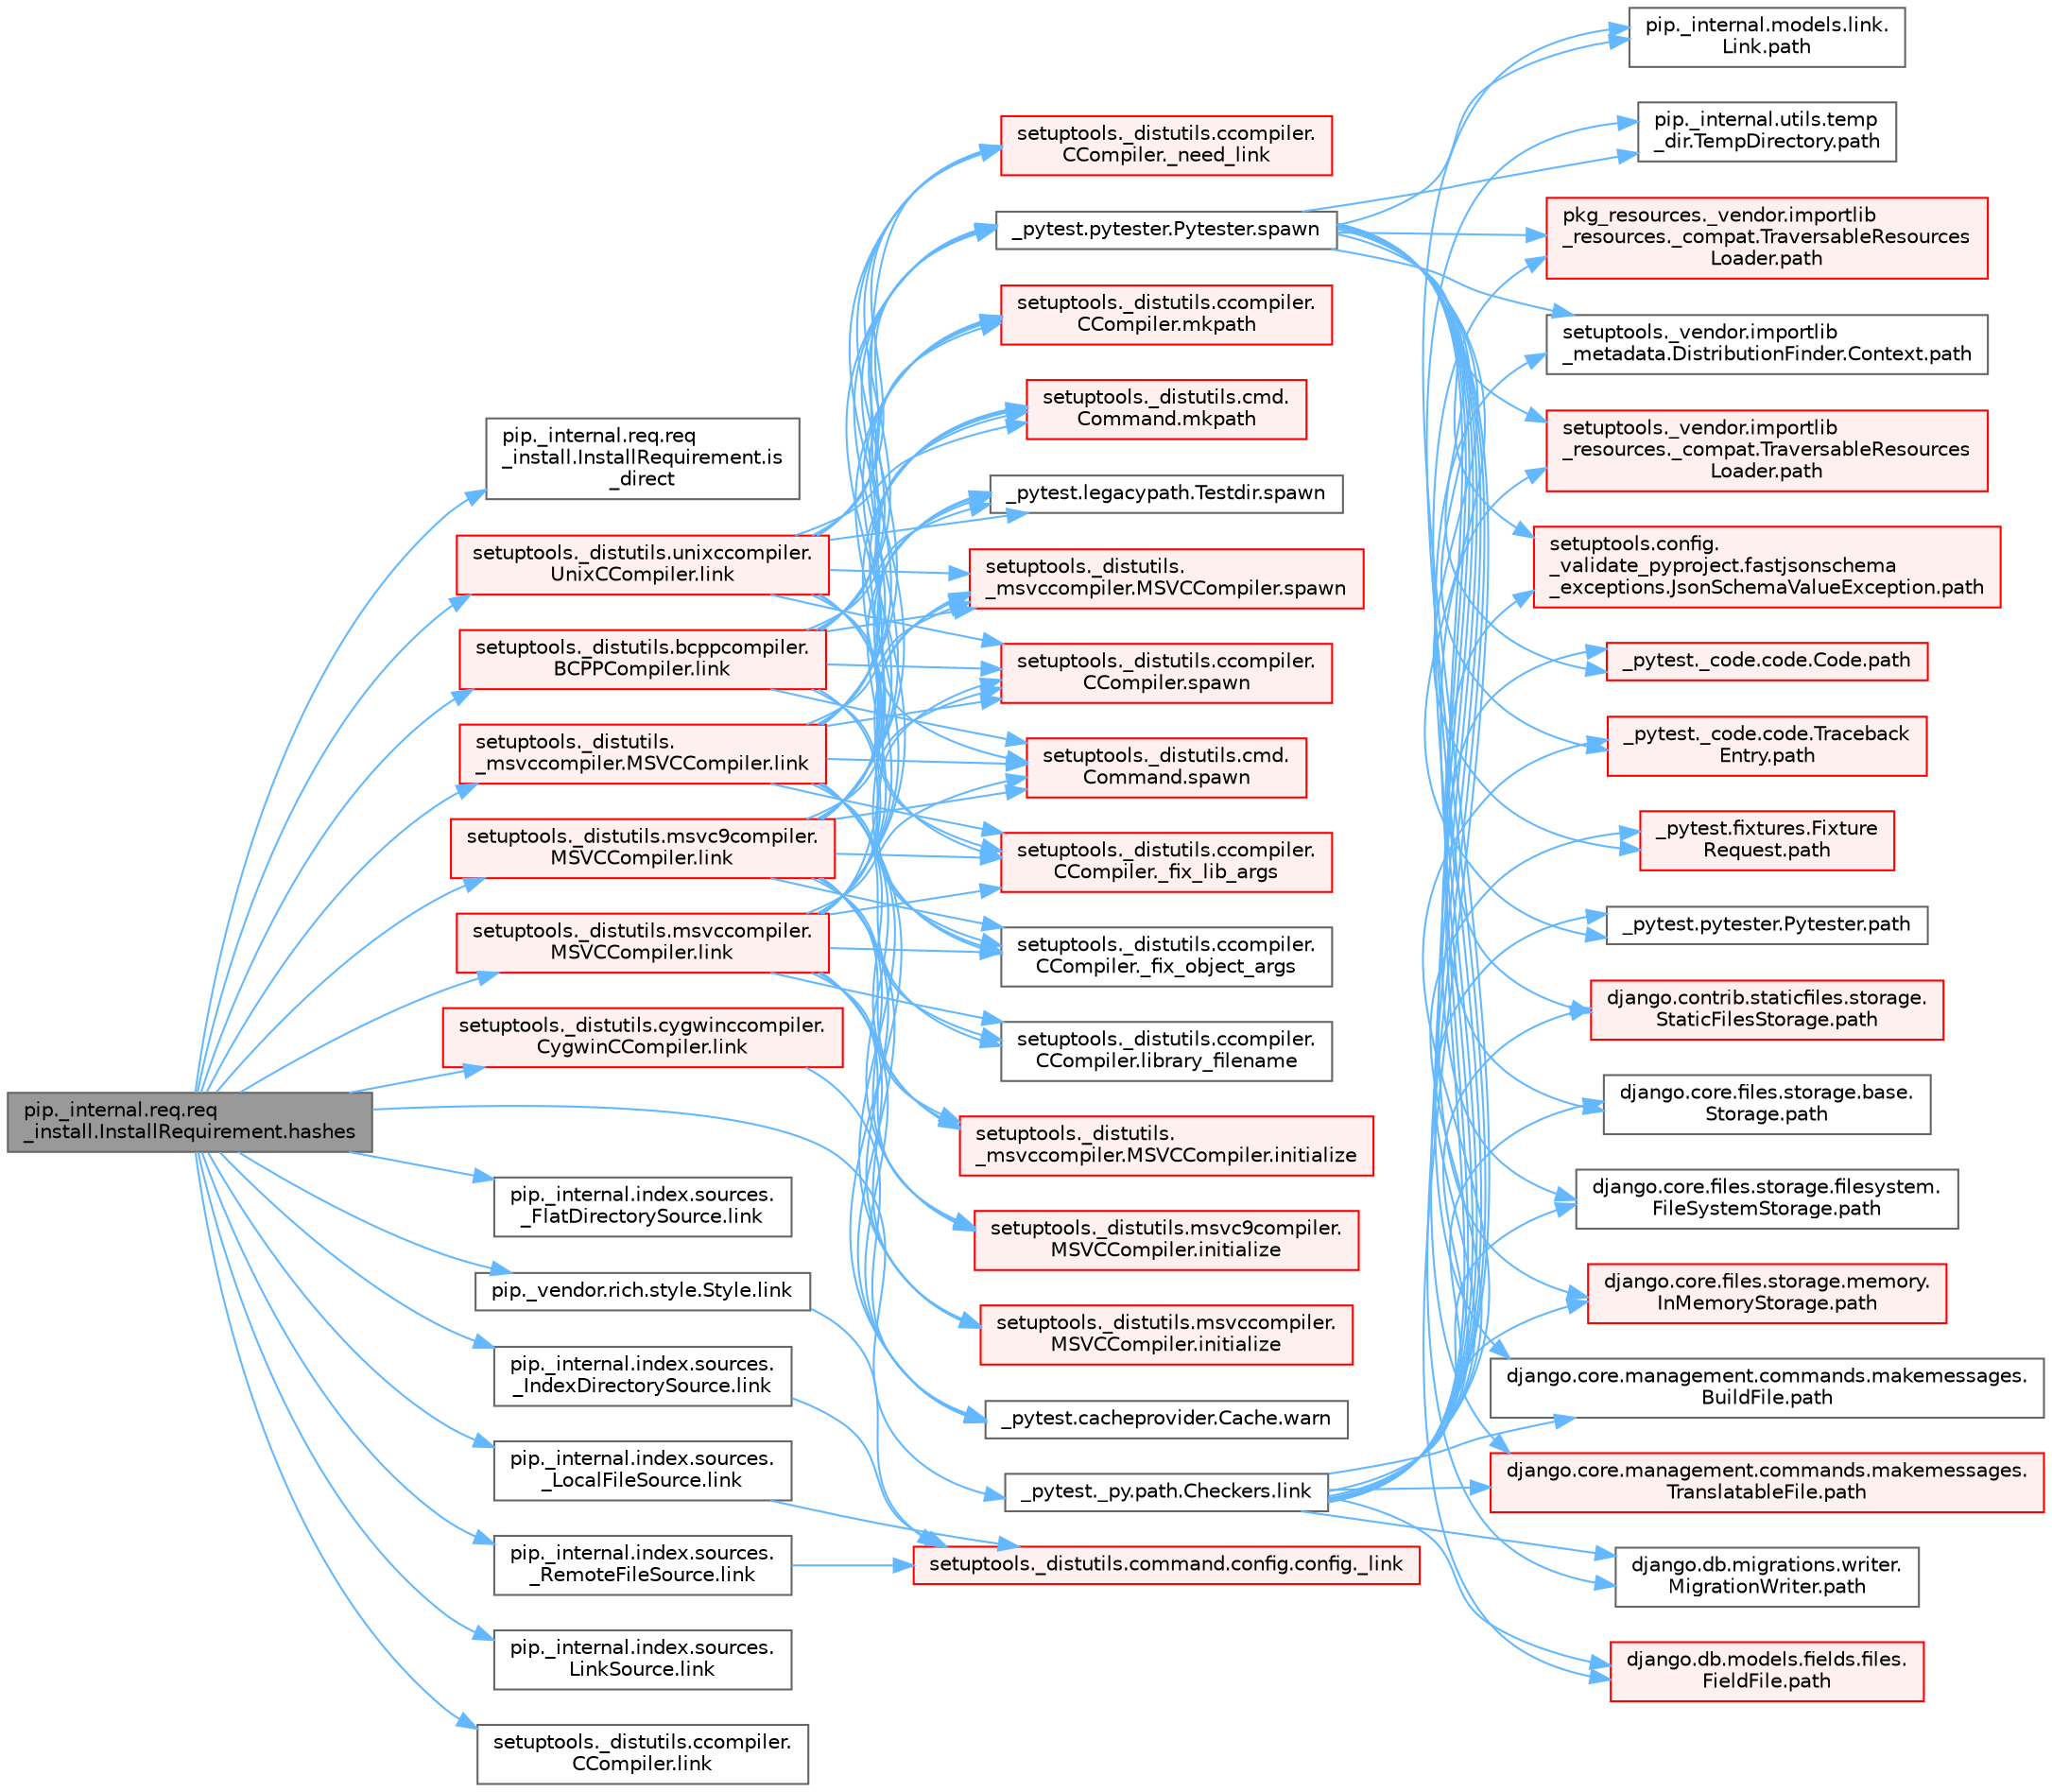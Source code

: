 digraph "pip._internal.req.req_install.InstallRequirement.hashes"
{
 // LATEX_PDF_SIZE
  bgcolor="transparent";
  edge [fontname=Helvetica,fontsize=10,labelfontname=Helvetica,labelfontsize=10];
  node [fontname=Helvetica,fontsize=10,shape=box,height=0.2,width=0.4];
  rankdir="LR";
  Node1 [id="Node000001",label="pip._internal.req.req\l_install.InstallRequirement.hashes",height=0.2,width=0.4,color="gray40", fillcolor="grey60", style="filled", fontcolor="black",tooltip=" "];
  Node1 -> Node2 [id="edge1_Node000001_Node000002",color="steelblue1",style="solid",tooltip=" "];
  Node2 [id="Node000002",label="pip._internal.req.req\l_install.InstallRequirement.is\l_direct",height=0.2,width=0.4,color="grey40", fillcolor="white", style="filled",URL="$classpip_1_1__internal_1_1req_1_1req__install_1_1_install_requirement.html#a993a5397ebe68129739e047961282a0a",tooltip=" "];
  Node1 -> Node3 [id="edge2_Node000001_Node000003",color="steelblue1",style="solid",tooltip=" "];
  Node3 [id="Node000003",label="_pytest._py.path.Checkers.link",height=0.2,width=0.4,color="grey40", fillcolor="white", style="filled",URL="$class__pytest_1_1__py_1_1path_1_1_checkers.html#ae1bb1d33ce71e6e6c8cfbee302c75d21",tooltip=" "];
  Node3 -> Node4 [id="edge3_Node000003_Node000004",color="steelblue1",style="solid",tooltip=" "];
  Node4 [id="Node000004",label="_pytest._code.code.Code.path",height=0.2,width=0.4,color="red", fillcolor="#FFF0F0", style="filled",URL="$class__pytest_1_1__code_1_1code_1_1_code.html#a1dae55e90750fe77c7517f806a14d864",tooltip=" "];
  Node3 -> Node16 [id="edge4_Node000003_Node000016",color="steelblue1",style="solid",tooltip=" "];
  Node16 [id="Node000016",label="_pytest._code.code.Traceback\lEntry.path",height=0.2,width=0.4,color="red", fillcolor="#FFF0F0", style="filled",URL="$class__pytest_1_1__code_1_1code_1_1_traceback_entry.html#a5a88b9ae4623733566450a9e7d8387c0",tooltip=" "];
  Node3 -> Node18 [id="edge5_Node000003_Node000018",color="steelblue1",style="solid",tooltip=" "];
  Node18 [id="Node000018",label="_pytest.fixtures.Fixture\lRequest.path",height=0.2,width=0.4,color="red", fillcolor="#FFF0F0", style="filled",URL="$class__pytest_1_1fixtures_1_1_fixture_request.html#a6f6db59812d121b54cd67d5e434e1451",tooltip=" "];
  Node3 -> Node24 [id="edge6_Node000003_Node000024",color="steelblue1",style="solid",tooltip=" "];
  Node24 [id="Node000024",label="_pytest.pytester.Pytester.path",height=0.2,width=0.4,color="grey40", fillcolor="white", style="filled",URL="$class__pytest_1_1pytester_1_1_pytester.html#a403c804f74a87f5e5705774fa896cc1f",tooltip=" "];
  Node3 -> Node25 [id="edge7_Node000003_Node000025",color="steelblue1",style="solid",tooltip=" "];
  Node25 [id="Node000025",label="django.contrib.staticfiles.storage.\lStaticFilesStorage.path",height=0.2,width=0.4,color="red", fillcolor="#FFF0F0", style="filled",URL="$classdjango_1_1contrib_1_1staticfiles_1_1storage_1_1_static_files_storage.html#a4e96cc92fbde7423d1b74f3a50fc0bf6",tooltip=" "];
  Node3 -> Node471 [id="edge8_Node000003_Node000471",color="steelblue1",style="solid",tooltip=" "];
  Node471 [id="Node000471",label="django.core.files.storage.base.\lStorage.path",height=0.2,width=0.4,color="grey40", fillcolor="white", style="filled",URL="$classdjango_1_1core_1_1files_1_1storage_1_1base_1_1_storage.html#a9be8d49a55131dbbab2c5fd57f7e772c",tooltip=" "];
  Node3 -> Node472 [id="edge9_Node000003_Node000472",color="steelblue1",style="solid",tooltip=" "];
  Node472 [id="Node000472",label="django.core.files.storage.filesystem.\lFileSystemStorage.path",height=0.2,width=0.4,color="grey40", fillcolor="white", style="filled",URL="$classdjango_1_1core_1_1files_1_1storage_1_1filesystem_1_1_file_system_storage.html#abf8a7e88eedec3e1b2ea965cc0858d17",tooltip=" "];
  Node3 -> Node473 [id="edge10_Node000003_Node000473",color="steelblue1",style="solid",tooltip=" "];
  Node473 [id="Node000473",label="django.core.files.storage.memory.\lInMemoryStorage.path",height=0.2,width=0.4,color="red", fillcolor="#FFF0F0", style="filled",URL="$classdjango_1_1core_1_1files_1_1storage_1_1memory_1_1_in_memory_storage.html#a466c8e28fd11839318d2e4454b8ef89f",tooltip=" "];
  Node3 -> Node477 [id="edge11_Node000003_Node000477",color="steelblue1",style="solid",tooltip=" "];
  Node477 [id="Node000477",label="django.core.management.commands.makemessages.\lBuildFile.path",height=0.2,width=0.4,color="grey40", fillcolor="white", style="filled",URL="$classdjango_1_1core_1_1management_1_1commands_1_1makemessages_1_1_build_file.html#ac06388718e902543bc00a7c6565105fc",tooltip=" "];
  Node3 -> Node478 [id="edge12_Node000003_Node000478",color="steelblue1",style="solid",tooltip=" "];
  Node478 [id="Node000478",label="django.core.management.commands.makemessages.\lTranslatableFile.path",height=0.2,width=0.4,color="red", fillcolor="#FFF0F0", style="filled",URL="$classdjango_1_1core_1_1management_1_1commands_1_1makemessages_1_1_translatable_file.html#ad851d5e6b8a65f5915ccfd4a30fb8026",tooltip=" "];
  Node3 -> Node479 [id="edge13_Node000003_Node000479",color="steelblue1",style="solid",tooltip=" "];
  Node479 [id="Node000479",label="django.db.migrations.writer.\lMigrationWriter.path",height=0.2,width=0.4,color="grey40", fillcolor="white", style="filled",URL="$classdjango_1_1db_1_1migrations_1_1writer_1_1_migration_writer.html#a45469d67e8f80996c982470d36136184",tooltip=" "];
  Node3 -> Node480 [id="edge14_Node000003_Node000480",color="steelblue1",style="solid",tooltip=" "];
  Node480 [id="Node000480",label="django.db.models.fields.files.\lFieldFile.path",height=0.2,width=0.4,color="red", fillcolor="#FFF0F0", style="filled",URL="$classdjango_1_1db_1_1models_1_1fields_1_1files_1_1_field_file.html#ae91c4ed0643fb9bd8959d0db8eb44f80",tooltip=" "];
  Node3 -> Node576 [id="edge15_Node000003_Node000576",color="steelblue1",style="solid",tooltip=" "];
  Node576 [id="Node000576",label="pip._internal.models.link.\lLink.path",height=0.2,width=0.4,color="grey40", fillcolor="white", style="filled",URL="$classpip_1_1__internal_1_1models_1_1link_1_1_link.html#a30f454216dcb615e3ed986238490f180",tooltip=" "];
  Node3 -> Node577 [id="edge16_Node000003_Node000577",color="steelblue1",style="solid",tooltip=" "];
  Node577 [id="Node000577",label="pip._internal.utils.temp\l_dir.TempDirectory.path",height=0.2,width=0.4,color="grey40", fillcolor="white", style="filled",URL="$classpip_1_1__internal_1_1utils_1_1temp__dir_1_1_temp_directory.html#afe6b2d95c070c6570957de5696ff3a6e",tooltip=" "];
  Node3 -> Node578 [id="edge17_Node000003_Node000578",color="steelblue1",style="solid",tooltip=" "];
  Node578 [id="Node000578",label="pkg_resources._vendor.importlib\l_resources._compat.TraversableResources\lLoader.path",height=0.2,width=0.4,color="red", fillcolor="#FFF0F0", style="filled",URL="$classpkg__resources_1_1__vendor_1_1importlib__resources_1_1__compat_1_1_traversable_resources_loader.html#acfc17872a53cbe02f6c34eda2bb162f2",tooltip=" "];
  Node3 -> Node580 [id="edge18_Node000003_Node000580",color="steelblue1",style="solid",tooltip=" "];
  Node580 [id="Node000580",label="setuptools._vendor.importlib\l_metadata.DistributionFinder.Context.path",height=0.2,width=0.4,color="grey40", fillcolor="white", style="filled",URL="$classsetuptools_1_1__vendor_1_1importlib__metadata_1_1_distribution_finder_1_1_context.html#a84a429ddce40738ea5c0edb53799ee8d",tooltip=" "];
  Node3 -> Node581 [id="edge19_Node000003_Node000581",color="steelblue1",style="solid",tooltip=" "];
  Node581 [id="Node000581",label="setuptools._vendor.importlib\l_resources._compat.TraversableResources\lLoader.path",height=0.2,width=0.4,color="red", fillcolor="#FFF0F0", style="filled",URL="$classsetuptools_1_1__vendor_1_1importlib__resources_1_1__compat_1_1_traversable_resources_loader.html#a9b9cf5b6723d48f7a779b6ae71d53699",tooltip=" "];
  Node3 -> Node582 [id="edge20_Node000003_Node000582",color="steelblue1",style="solid",tooltip=" "];
  Node582 [id="Node000582",label="setuptools.config.\l_validate_pyproject.fastjsonschema\l_exceptions.JsonSchemaValueException.path",height=0.2,width=0.4,color="red", fillcolor="#FFF0F0", style="filled",URL="$classsetuptools_1_1config_1_1__validate__pyproject_1_1fastjsonschema__exceptions_1_1_json_schema_value_exception.html#a59179b3d1dc16c7087530bbc10bcf857",tooltip=" "];
  Node1 -> Node4440 [id="edge21_Node000001_Node004440",color="steelblue1",style="solid",tooltip=" "];
  Node4440 [id="Node004440",label="pip._internal.index.sources.\l_FlatDirectorySource.link",height=0.2,width=0.4,color="grey40", fillcolor="white", style="filled",URL="$classpip_1_1__internal_1_1index_1_1sources_1_1___flat_directory_source.html#a72114eb0d8af85d9e3e48aecdebe9884",tooltip=" "];
  Node1 -> Node4441 [id="edge22_Node000001_Node004441",color="steelblue1",style="solid",tooltip=" "];
  Node4441 [id="Node004441",label="pip._internal.index.sources.\l_IndexDirectorySource.link",height=0.2,width=0.4,color="grey40", fillcolor="white", style="filled",URL="$classpip_1_1__internal_1_1index_1_1sources_1_1___index_directory_source.html#a1f71a0b21e5744c2aec54ff5ed0b1d61",tooltip=" "];
  Node4441 -> Node2615 [id="edge23_Node004441_Node002615",color="steelblue1",style="solid",tooltip=" "];
  Node2615 [id="Node002615",label="setuptools._distutils.command.config.config._link",height=0.2,width=0.4,color="red", fillcolor="#FFF0F0", style="filled",URL="$classsetuptools_1_1__distutils_1_1command_1_1config_1_1config.html#a6428c1b2877435a2dc61c8b7f902027d",tooltip=" "];
  Node1 -> Node4442 [id="edge24_Node000001_Node004442",color="steelblue1",style="solid",tooltip=" "];
  Node4442 [id="Node004442",label="pip._internal.index.sources.\l_LocalFileSource.link",height=0.2,width=0.4,color="grey40", fillcolor="white", style="filled",URL="$classpip_1_1__internal_1_1index_1_1sources_1_1___local_file_source.html#a7245056ba93c5e70dfcc739a21d2db61",tooltip=" "];
  Node4442 -> Node2615 [id="edge25_Node004442_Node002615",color="steelblue1",style="solid",tooltip=" "];
  Node1 -> Node4443 [id="edge26_Node000001_Node004443",color="steelblue1",style="solid",tooltip=" "];
  Node4443 [id="Node004443",label="pip._internal.index.sources.\l_RemoteFileSource.link",height=0.2,width=0.4,color="grey40", fillcolor="white", style="filled",URL="$classpip_1_1__internal_1_1index_1_1sources_1_1___remote_file_source.html#a33ac3f66b6928ff6f76408d71d9f49ca",tooltip=" "];
  Node4443 -> Node2615 [id="edge27_Node004443_Node002615",color="steelblue1",style="solid",tooltip=" "];
  Node1 -> Node4444 [id="edge28_Node000001_Node004444",color="steelblue1",style="solid",tooltip=" "];
  Node4444 [id="Node004444",label="pip._internal.index.sources.\lLinkSource.link",height=0.2,width=0.4,color="grey40", fillcolor="white", style="filled",URL="$classpip_1_1__internal_1_1index_1_1sources_1_1_link_source.html#ace307062828f2ac764322297128ed112",tooltip=" "];
  Node1 -> Node4445 [id="edge29_Node000001_Node004445",color="steelblue1",style="solid",tooltip=" "];
  Node4445 [id="Node004445",label="pip._vendor.rich.style.Style.link",height=0.2,width=0.4,color="grey40", fillcolor="white", style="filled",URL="$classpip_1_1__vendor_1_1rich_1_1style_1_1_style.html#a5e26eff41ad8f16c69b784625ad5c61d",tooltip=" "];
  Node4445 -> Node2615 [id="edge30_Node004445_Node002615",color="steelblue1",style="solid",tooltip=" "];
  Node1 -> Node4446 [id="edge31_Node000001_Node004446",color="steelblue1",style="solid",tooltip=" "];
  Node4446 [id="Node004446",label="setuptools._distutils.\l_msvccompiler.MSVCCompiler.link",height=0.2,width=0.4,color="red", fillcolor="#FFF0F0", style="filled",URL="$classsetuptools_1_1__distutils_1_1__msvccompiler_1_1_m_s_v_c_compiler.html#aefba9a19cc1d7316a3755f96f4def5f7",tooltip=" "];
  Node4446 -> Node4447 [id="edge32_Node004446_Node004447",color="steelblue1",style="solid",tooltip=" "];
  Node4447 [id="Node004447",label="setuptools._distutils.ccompiler.\lCCompiler._fix_lib_args",height=0.2,width=0.4,color="red", fillcolor="#FFF0F0", style="filled",URL="$classsetuptools_1_1__distutils_1_1ccompiler_1_1_c_compiler.html#a7a2f98279b1c74840aa7301ea39f550c",tooltip=" "];
  Node4446 -> Node4448 [id="edge33_Node004446_Node004448",color="steelblue1",style="solid",tooltip=" "];
  Node4448 [id="Node004448",label="setuptools._distutils.ccompiler.\lCCompiler._fix_object_args",height=0.2,width=0.4,color="grey40", fillcolor="white", style="filled",URL="$classsetuptools_1_1__distutils_1_1ccompiler_1_1_c_compiler.html#ae049a81a4554f50bdc2ecbd7cf1f0696",tooltip=" "];
  Node4446 -> Node4449 [id="edge34_Node004446_Node004449",color="steelblue1",style="solid",tooltip=" "];
  Node4449 [id="Node004449",label="setuptools._distutils.ccompiler.\lCCompiler._need_link",height=0.2,width=0.4,color="red", fillcolor="#FFF0F0", style="filled",URL="$classsetuptools_1_1__distutils_1_1ccompiler_1_1_c_compiler.html#a53f61387a6cf8194a0159faa49e88d63",tooltip=" "];
  Node4446 -> Node4450 [id="edge35_Node004446_Node004450",color="steelblue1",style="solid",tooltip=" "];
  Node4450 [id="Node004450",label="setuptools._distutils.\l_msvccompiler.MSVCCompiler.initialize",height=0.2,width=0.4,color="red", fillcolor="#FFF0F0", style="filled",URL="$classsetuptools_1_1__distutils_1_1__msvccompiler_1_1_m_s_v_c_compiler.html#a43401b9cd5fe5aa3b85704cff01fda01",tooltip=" "];
  Node4446 -> Node4457 [id="edge36_Node004446_Node004457",color="steelblue1",style="solid",tooltip=" "];
  Node4457 [id="Node004457",label="setuptools._distutils.msvc9compiler.\lMSVCCompiler.initialize",height=0.2,width=0.4,color="red", fillcolor="#FFF0F0", style="filled",URL="$classsetuptools_1_1__distutils_1_1msvc9compiler_1_1_m_s_v_c_compiler.html#a94f057de1dc9158080035d0acd89412f",tooltip=" "];
  Node4446 -> Node4460 [id="edge37_Node004446_Node004460",color="steelblue1",style="solid",tooltip=" "];
  Node4460 [id="Node004460",label="setuptools._distutils.msvccompiler.\lMSVCCompiler.initialize",height=0.2,width=0.4,color="red", fillcolor="#FFF0F0", style="filled",URL="$classsetuptools_1_1__distutils_1_1msvccompiler_1_1_m_s_v_c_compiler.html#a622c75ec314a3e866578248e9bfcef28",tooltip=" "];
  Node4446 -> Node4461 [id="edge38_Node004446_Node004461",color="steelblue1",style="solid",tooltip=" "];
  Node4461 [id="Node004461",label="setuptools._distutils.ccompiler.\lCCompiler.library_filename",height=0.2,width=0.4,color="grey40", fillcolor="white", style="filled",URL="$classsetuptools_1_1__distutils_1_1ccompiler_1_1_c_compiler.html#ad5c495d86dc0a8953c39e94c87a458c9",tooltip=" "];
  Node4446 -> Node4462 [id="edge39_Node004446_Node004462",color="steelblue1",style="solid",tooltip=" "];
  Node4462 [id="Node004462",label="setuptools._distutils.ccompiler.\lCCompiler.mkpath",height=0.2,width=0.4,color="red", fillcolor="#FFF0F0", style="filled",URL="$classsetuptools_1_1__distutils_1_1ccompiler_1_1_c_compiler.html#a84a377626d580d0a9c7af626de535910",tooltip=" "];
  Node4446 -> Node4463 [id="edge40_Node004446_Node004463",color="steelblue1",style="solid",tooltip=" "];
  Node4463 [id="Node004463",label="setuptools._distutils.cmd.\lCommand.mkpath",height=0.2,width=0.4,color="red", fillcolor="#FFF0F0", style="filled",URL="$classsetuptools_1_1__distutils_1_1cmd_1_1_command.html#ac5192d4d0c02e64755ea4a522d48c4ab",tooltip=" "];
  Node4446 -> Node2625 [id="edge41_Node004446_Node002625",color="steelblue1",style="solid",tooltip=" "];
  Node2625 [id="Node002625",label="_pytest.legacypath.Testdir.spawn",height=0.2,width=0.4,color="grey40", fillcolor="white", style="filled",URL="$class__pytest_1_1legacypath_1_1_testdir.html#a7b90d7cbf3ce3f79ac2880b56ffe3c9c",tooltip=" "];
  Node4446 -> Node2626 [id="edge42_Node004446_Node002626",color="steelblue1",style="solid",tooltip=" "];
  Node2626 [id="Node002626",label="_pytest.pytester.Pytester.spawn",height=0.2,width=0.4,color="grey40", fillcolor="white", style="filled",URL="$class__pytest_1_1pytester_1_1_pytester.html#abebb7155ff193e7514ef38b8569e6b58",tooltip=" "];
  Node2626 -> Node4 [id="edge43_Node002626_Node000004",color="steelblue1",style="solid",tooltip=" "];
  Node2626 -> Node16 [id="edge44_Node002626_Node000016",color="steelblue1",style="solid",tooltip=" "];
  Node2626 -> Node18 [id="edge45_Node002626_Node000018",color="steelblue1",style="solid",tooltip=" "];
  Node2626 -> Node24 [id="edge46_Node002626_Node000024",color="steelblue1",style="solid",tooltip=" "];
  Node2626 -> Node25 [id="edge47_Node002626_Node000025",color="steelblue1",style="solid",tooltip=" "];
  Node2626 -> Node471 [id="edge48_Node002626_Node000471",color="steelblue1",style="solid",tooltip=" "];
  Node2626 -> Node472 [id="edge49_Node002626_Node000472",color="steelblue1",style="solid",tooltip=" "];
  Node2626 -> Node473 [id="edge50_Node002626_Node000473",color="steelblue1",style="solid",tooltip=" "];
  Node2626 -> Node477 [id="edge51_Node002626_Node000477",color="steelblue1",style="solid",tooltip=" "];
  Node2626 -> Node478 [id="edge52_Node002626_Node000478",color="steelblue1",style="solid",tooltip=" "];
  Node2626 -> Node479 [id="edge53_Node002626_Node000479",color="steelblue1",style="solid",tooltip=" "];
  Node2626 -> Node480 [id="edge54_Node002626_Node000480",color="steelblue1",style="solid",tooltip=" "];
  Node2626 -> Node576 [id="edge55_Node002626_Node000576",color="steelblue1",style="solid",tooltip=" "];
  Node2626 -> Node577 [id="edge56_Node002626_Node000577",color="steelblue1",style="solid",tooltip=" "];
  Node2626 -> Node578 [id="edge57_Node002626_Node000578",color="steelblue1",style="solid",tooltip=" "];
  Node2626 -> Node580 [id="edge58_Node002626_Node000580",color="steelblue1",style="solid",tooltip=" "];
  Node2626 -> Node581 [id="edge59_Node002626_Node000581",color="steelblue1",style="solid",tooltip=" "];
  Node2626 -> Node582 [id="edge60_Node002626_Node000582",color="steelblue1",style="solid",tooltip=" "];
  Node4446 -> Node2627 [id="edge61_Node004446_Node002627",color="steelblue1",style="solid",tooltip=" "];
  Node2627 [id="Node002627",label="setuptools._distutils.\l_msvccompiler.MSVCCompiler.spawn",height=0.2,width=0.4,color="red", fillcolor="#FFF0F0", style="filled",URL="$classsetuptools_1_1__distutils_1_1__msvccompiler_1_1_m_s_v_c_compiler.html#a9aa3de4c16c1786efcbc72a361aadb66",tooltip=" "];
  Node4446 -> Node2629 [id="edge62_Node004446_Node002629",color="steelblue1",style="solid",tooltip=" "];
  Node2629 [id="Node002629",label="setuptools._distutils.ccompiler.\lCCompiler.spawn",height=0.2,width=0.4,color="red", fillcolor="#FFF0F0", style="filled",URL="$classsetuptools_1_1__distutils_1_1ccompiler_1_1_c_compiler.html#af513247d5bdabdc090f42e431d7da74f",tooltip=" "];
  Node4446 -> Node2632 [id="edge63_Node004446_Node002632",color="steelblue1",style="solid",tooltip=" "];
  Node2632 [id="Node002632",label="setuptools._distutils.cmd.\lCommand.spawn",height=0.2,width=0.4,color="red", fillcolor="#FFF0F0", style="filled",URL="$classsetuptools_1_1__distutils_1_1cmd_1_1_command.html#a9d990023ef8ad29009426c7facf05efb",tooltip=" "];
  Node4446 -> Node2438 [id="edge64_Node004446_Node002438",color="steelblue1",style="solid",tooltip=" "];
  Node2438 [id="Node002438",label="_pytest.cacheprovider.Cache.warn",height=0.2,width=0.4,color="grey40", fillcolor="white", style="filled",URL="$class__pytest_1_1cacheprovider_1_1_cache.html#a59056dfff8733ba939dfd3caf3bb00da",tooltip=" "];
  Node1 -> Node4464 [id="edge65_Node000001_Node004464",color="steelblue1",style="solid",tooltip=" "];
  Node4464 [id="Node004464",label="setuptools._distutils.bcppcompiler.\lBCPPCompiler.link",height=0.2,width=0.4,color="red", fillcolor="#FFF0F0", style="filled",URL="$classsetuptools_1_1__distutils_1_1bcppcompiler_1_1_b_c_p_p_compiler.html#a9207773d36ecabdd197469c6dcff5e41",tooltip=" "];
  Node4464 -> Node4447 [id="edge66_Node004464_Node004447",color="steelblue1",style="solid",tooltip=" "];
  Node4464 -> Node4448 [id="edge67_Node004464_Node004448",color="steelblue1",style="solid",tooltip=" "];
  Node4464 -> Node4449 [id="edge68_Node004464_Node004449",color="steelblue1",style="solid",tooltip=" "];
  Node4464 -> Node4462 [id="edge69_Node004464_Node004462",color="steelblue1",style="solid",tooltip=" "];
  Node4464 -> Node4463 [id="edge70_Node004464_Node004463",color="steelblue1",style="solid",tooltip=" "];
  Node4464 -> Node2625 [id="edge71_Node004464_Node002625",color="steelblue1",style="solid",tooltip=" "];
  Node4464 -> Node2626 [id="edge72_Node004464_Node002626",color="steelblue1",style="solid",tooltip=" "];
  Node4464 -> Node2627 [id="edge73_Node004464_Node002627",color="steelblue1",style="solid",tooltip=" "];
  Node4464 -> Node2629 [id="edge74_Node004464_Node002629",color="steelblue1",style="solid",tooltip=" "];
  Node4464 -> Node2632 [id="edge75_Node004464_Node002632",color="steelblue1",style="solid",tooltip=" "];
  Node1 -> Node4514 [id="edge76_Node000001_Node004514",color="steelblue1",style="solid",tooltip=" "];
  Node4514 [id="Node004514",label="setuptools._distutils.ccompiler.\lCCompiler.link",height=0.2,width=0.4,color="grey40", fillcolor="white", style="filled",URL="$classsetuptools_1_1__distutils_1_1ccompiler_1_1_c_compiler.html#afd4eb4b2ab5d1b5fdcea1e56f4c35c0b",tooltip=" "];
  Node1 -> Node4515 [id="edge77_Node000001_Node004515",color="steelblue1",style="solid",tooltip=" "];
  Node4515 [id="Node004515",label="setuptools._distutils.cygwinccompiler.\lCygwinCCompiler.link",height=0.2,width=0.4,color="red", fillcolor="#FFF0F0", style="filled",URL="$classsetuptools_1_1__distutils_1_1cygwinccompiler_1_1_cygwin_c_compiler.html#a90d2f2ffa74da0002fe22b41afc2cc2f",tooltip=" "];
  Node4515 -> Node2438 [id="edge78_Node004515_Node002438",color="steelblue1",style="solid",tooltip=" "];
  Node1 -> Node4516 [id="edge79_Node000001_Node004516",color="steelblue1",style="solid",tooltip=" "];
  Node4516 [id="Node004516",label="setuptools._distutils.msvc9compiler.\lMSVCCompiler.link",height=0.2,width=0.4,color="red", fillcolor="#FFF0F0", style="filled",URL="$classsetuptools_1_1__distutils_1_1msvc9compiler_1_1_m_s_v_c_compiler.html#a0c96b6aa97f0cccac88db8bc4220274f",tooltip=" "];
  Node4516 -> Node4447 [id="edge80_Node004516_Node004447",color="steelblue1",style="solid",tooltip=" "];
  Node4516 -> Node4448 [id="edge81_Node004516_Node004448",color="steelblue1",style="solid",tooltip=" "];
  Node4516 -> Node4449 [id="edge82_Node004516_Node004449",color="steelblue1",style="solid",tooltip=" "];
  Node4516 -> Node4450 [id="edge83_Node004516_Node004450",color="steelblue1",style="solid",tooltip=" "];
  Node4516 -> Node4457 [id="edge84_Node004516_Node004457",color="steelblue1",style="solid",tooltip=" "];
  Node4516 -> Node4460 [id="edge85_Node004516_Node004460",color="steelblue1",style="solid",tooltip=" "];
  Node4516 -> Node4461 [id="edge86_Node004516_Node004461",color="steelblue1",style="solid",tooltip=" "];
  Node4516 -> Node4462 [id="edge87_Node004516_Node004462",color="steelblue1",style="solid",tooltip=" "];
  Node4516 -> Node4463 [id="edge88_Node004516_Node004463",color="steelblue1",style="solid",tooltip=" "];
  Node4516 -> Node2625 [id="edge89_Node004516_Node002625",color="steelblue1",style="solid",tooltip=" "];
  Node4516 -> Node2626 [id="edge90_Node004516_Node002626",color="steelblue1",style="solid",tooltip=" "];
  Node4516 -> Node2627 [id="edge91_Node004516_Node002627",color="steelblue1",style="solid",tooltip=" "];
  Node4516 -> Node2629 [id="edge92_Node004516_Node002629",color="steelblue1",style="solid",tooltip=" "];
  Node4516 -> Node2632 [id="edge93_Node004516_Node002632",color="steelblue1",style="solid",tooltip=" "];
  Node4516 -> Node2438 [id="edge94_Node004516_Node002438",color="steelblue1",style="solid",tooltip=" "];
  Node1 -> Node4520 [id="edge95_Node000001_Node004520",color="steelblue1",style="solid",tooltip=" "];
  Node4520 [id="Node004520",label="setuptools._distutils.msvccompiler.\lMSVCCompiler.link",height=0.2,width=0.4,color="red", fillcolor="#FFF0F0", style="filled",URL="$classsetuptools_1_1__distutils_1_1msvccompiler_1_1_m_s_v_c_compiler.html#a99e371debe387deabeae0b75e3b70af5",tooltip=" "];
  Node4520 -> Node4447 [id="edge96_Node004520_Node004447",color="steelblue1",style="solid",tooltip=" "];
  Node4520 -> Node4448 [id="edge97_Node004520_Node004448",color="steelblue1",style="solid",tooltip=" "];
  Node4520 -> Node4449 [id="edge98_Node004520_Node004449",color="steelblue1",style="solid",tooltip=" "];
  Node4520 -> Node4450 [id="edge99_Node004520_Node004450",color="steelblue1",style="solid",tooltip=" "];
  Node4520 -> Node4457 [id="edge100_Node004520_Node004457",color="steelblue1",style="solid",tooltip=" "];
  Node4520 -> Node4460 [id="edge101_Node004520_Node004460",color="steelblue1",style="solid",tooltip=" "];
  Node4520 -> Node4461 [id="edge102_Node004520_Node004461",color="steelblue1",style="solid",tooltip=" "];
  Node4520 -> Node4462 [id="edge103_Node004520_Node004462",color="steelblue1",style="solid",tooltip=" "];
  Node4520 -> Node4463 [id="edge104_Node004520_Node004463",color="steelblue1",style="solid",tooltip=" "];
  Node4520 -> Node2625 [id="edge105_Node004520_Node002625",color="steelblue1",style="solid",tooltip=" "];
  Node4520 -> Node2626 [id="edge106_Node004520_Node002626",color="steelblue1",style="solid",tooltip=" "];
  Node4520 -> Node2627 [id="edge107_Node004520_Node002627",color="steelblue1",style="solid",tooltip=" "];
  Node4520 -> Node2629 [id="edge108_Node004520_Node002629",color="steelblue1",style="solid",tooltip=" "];
  Node4520 -> Node2632 [id="edge109_Node004520_Node002632",color="steelblue1",style="solid",tooltip=" "];
  Node4520 -> Node2438 [id="edge110_Node004520_Node002438",color="steelblue1",style="solid",tooltip=" "];
  Node1 -> Node4521 [id="edge111_Node000001_Node004521",color="steelblue1",style="solid",tooltip=" "];
  Node4521 [id="Node004521",label="setuptools._distutils.unixccompiler.\lUnixCCompiler.link",height=0.2,width=0.4,color="red", fillcolor="#FFF0F0", style="filled",URL="$classsetuptools_1_1__distutils_1_1unixccompiler_1_1_unix_c_compiler.html#a77a8b7a9acb4b236ba8cfc5c2f8dac7d",tooltip=" "];
  Node4521 -> Node4447 [id="edge112_Node004521_Node004447",color="steelblue1",style="solid",tooltip=" "];
  Node4521 -> Node4448 [id="edge113_Node004521_Node004448",color="steelblue1",style="solid",tooltip=" "];
  Node4521 -> Node4449 [id="edge114_Node004521_Node004449",color="steelblue1",style="solid",tooltip=" "];
  Node4521 -> Node4462 [id="edge115_Node004521_Node004462",color="steelblue1",style="solid",tooltip=" "];
  Node4521 -> Node4463 [id="edge116_Node004521_Node004463",color="steelblue1",style="solid",tooltip=" "];
  Node4521 -> Node2625 [id="edge117_Node004521_Node002625",color="steelblue1",style="solid",tooltip=" "];
  Node4521 -> Node2626 [id="edge118_Node004521_Node002626",color="steelblue1",style="solid",tooltip=" "];
  Node4521 -> Node2627 [id="edge119_Node004521_Node002627",color="steelblue1",style="solid",tooltip=" "];
  Node4521 -> Node2629 [id="edge120_Node004521_Node002629",color="steelblue1",style="solid",tooltip=" "];
  Node4521 -> Node2632 [id="edge121_Node004521_Node002632",color="steelblue1",style="solid",tooltip=" "];
}
